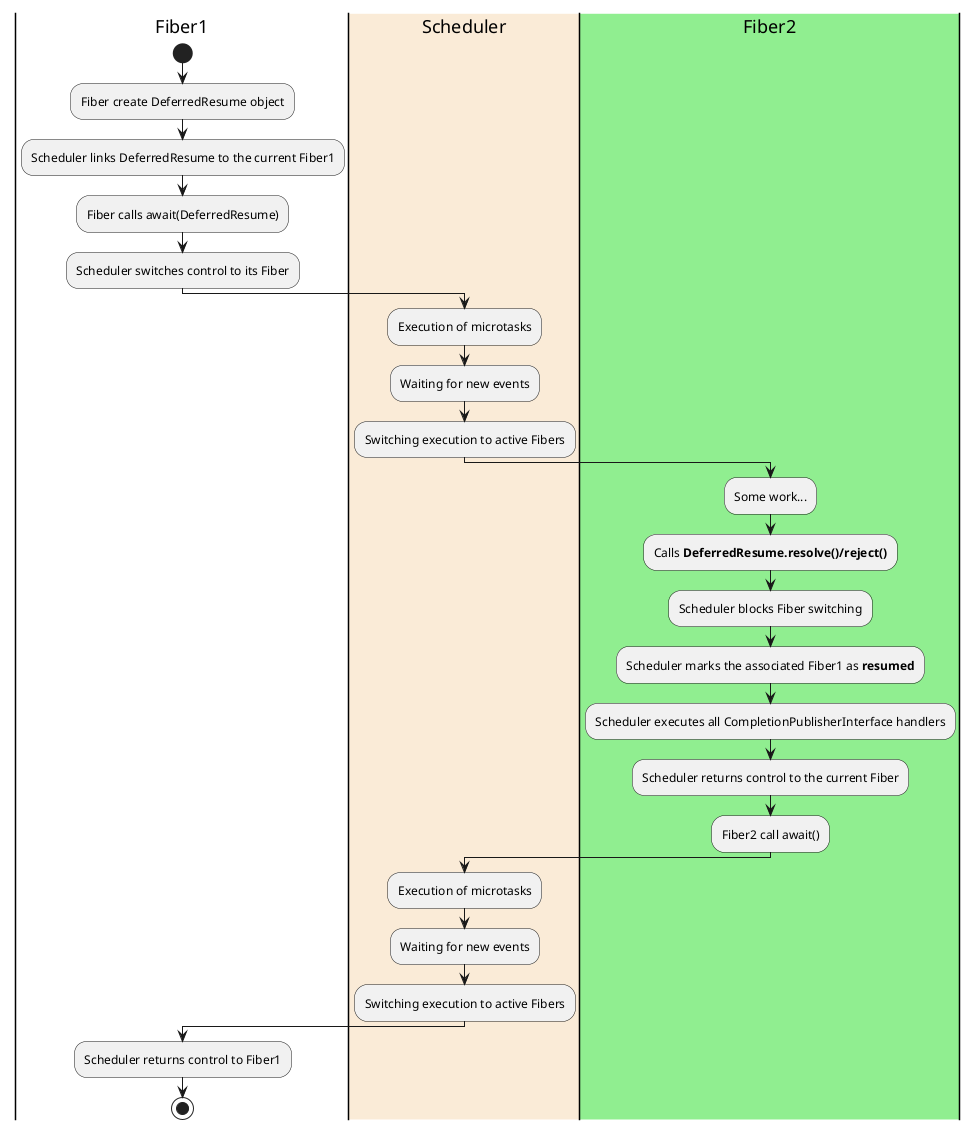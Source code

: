 @startuml
skinparam linetype ortho

|Fiber1|
start
:Fiber create DeferredResume object;
:Scheduler links DeferredResume to the current Fiber1;
:Fiber calls await(DeferredResume);
:Scheduler switches control to its Fiber;


|#AntiqueWhite|Scheduler|
:Execution of microtasks;
:Waiting for new events;
:Switching execution to active Fibers;

|#LightGreen|Fiber2|
:Some work...;
:Calls **DeferredResume.resolve()/reject()**;
:Scheduler blocks Fiber switching;
:Scheduler marks the associated Fiber1 as **resumed**;
:Scheduler executes all CompletionPublisherInterface handlers;
:Scheduler returns control to the current Fiber;
:Fiber2 call await();

|Scheduler|
:Execution of microtasks;
:Waiting for new events;
:Switching execution to active Fibers;

|Fiber1|
:Scheduler returns control to Fiber1;

stop
@enduml
